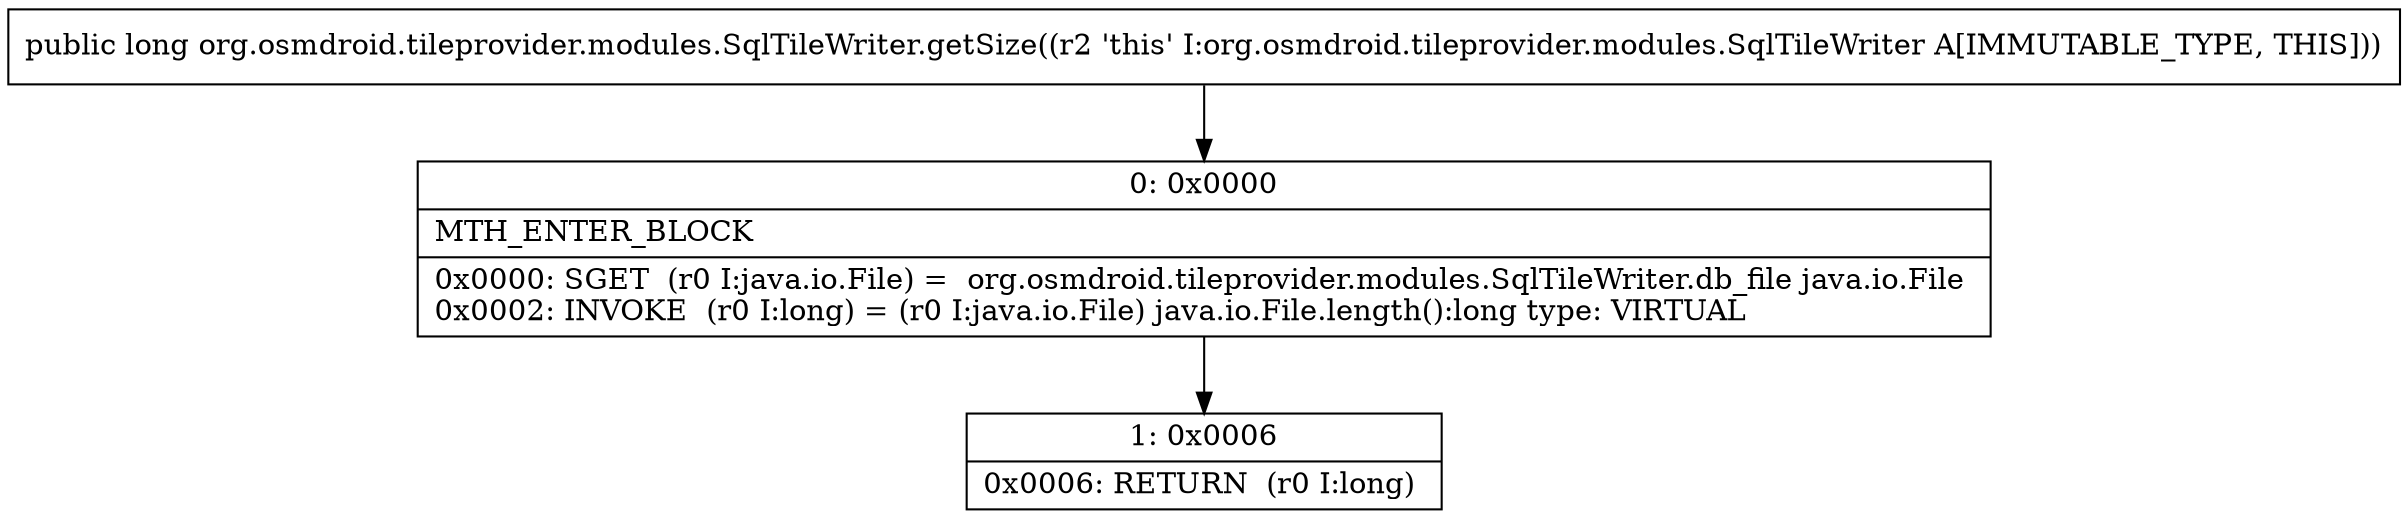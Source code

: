 digraph "CFG fororg.osmdroid.tileprovider.modules.SqlTileWriter.getSize()J" {
Node_0 [shape=record,label="{0\:\ 0x0000|MTH_ENTER_BLOCK\l|0x0000: SGET  (r0 I:java.io.File) =  org.osmdroid.tileprovider.modules.SqlTileWriter.db_file java.io.File \l0x0002: INVOKE  (r0 I:long) = (r0 I:java.io.File) java.io.File.length():long type: VIRTUAL \l}"];
Node_1 [shape=record,label="{1\:\ 0x0006|0x0006: RETURN  (r0 I:long) \l}"];
MethodNode[shape=record,label="{public long org.osmdroid.tileprovider.modules.SqlTileWriter.getSize((r2 'this' I:org.osmdroid.tileprovider.modules.SqlTileWriter A[IMMUTABLE_TYPE, THIS])) }"];
MethodNode -> Node_0;
Node_0 -> Node_1;
}

